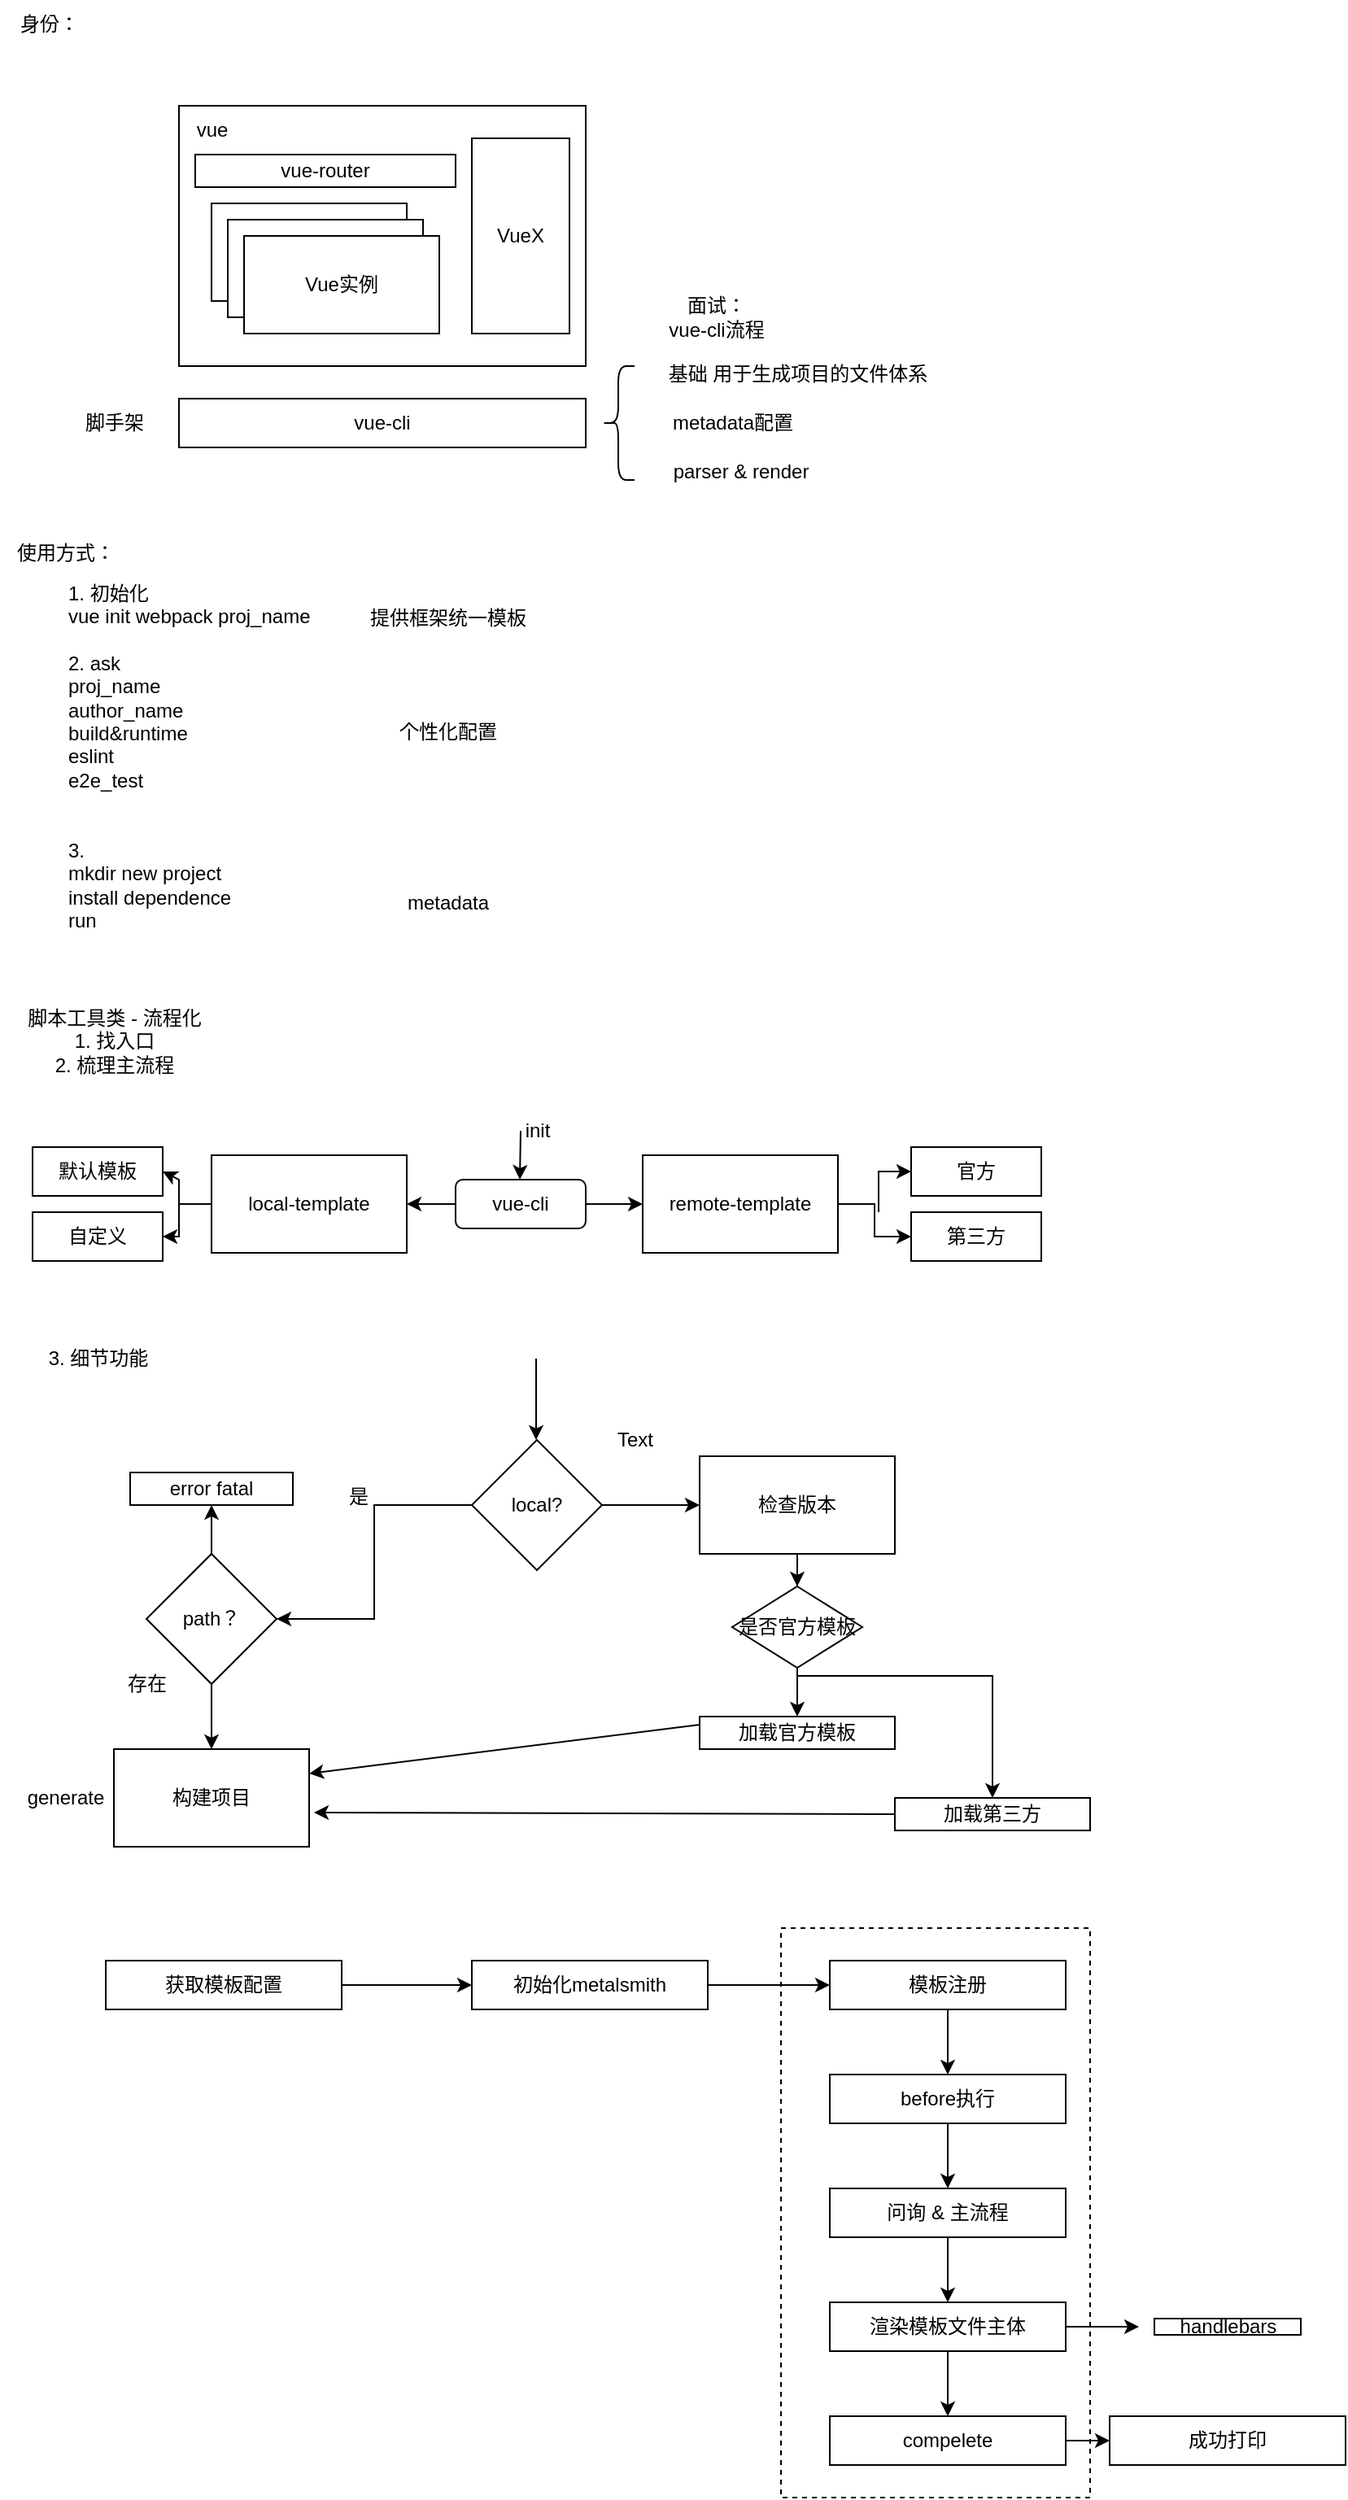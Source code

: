 <mxfile version="20.0.4" type="device"><diagram id="SFxD53daJDoNY7i8rfWF" name="Page-1"><mxGraphModel dx="1104" dy="738" grid="1" gridSize="10" guides="1" tooltips="1" connect="1" arrows="1" fold="1" page="1" pageScale="1" pageWidth="827" pageHeight="1169" math="0" shadow="0"><root><mxCell id="0"/><mxCell id="1" parent="0"/><mxCell id="R0KZk1_ifvLa4IraHcfp-81" value="" style="rounded=0;whiteSpace=wrap;html=1;dashed=1;" vertex="1" parent="1"><mxGeometry x="480" y="1190" width="190" height="350" as="geometry"/></mxCell><mxCell id="R0KZk1_ifvLa4IraHcfp-1" value="" style="rounded=0;whiteSpace=wrap;html=1;" vertex="1" parent="1"><mxGeometry x="110" y="70" width="250" height="160" as="geometry"/></mxCell><mxCell id="R0KZk1_ifvLa4IraHcfp-3" value="vue" style="text;html=1;align=center;verticalAlign=middle;resizable=0;points=[];autosize=1;strokeColor=none;fillColor=none;" vertex="1" parent="1"><mxGeometry x="110" y="70" width="40" height="30" as="geometry"/></mxCell><mxCell id="R0KZk1_ifvLa4IraHcfp-4" value="Vue实例" style="rounded=0;whiteSpace=wrap;html=1;" vertex="1" parent="1"><mxGeometry x="130" y="130" width="120" height="60" as="geometry"/></mxCell><mxCell id="R0KZk1_ifvLa4IraHcfp-5" value="Vue实例" style="rounded=0;whiteSpace=wrap;html=1;" vertex="1" parent="1"><mxGeometry x="140" y="140" width="120" height="60" as="geometry"/></mxCell><mxCell id="R0KZk1_ifvLa4IraHcfp-6" value="Vue实例" style="rounded=0;whiteSpace=wrap;html=1;" vertex="1" parent="1"><mxGeometry x="150" y="150" width="120" height="60" as="geometry"/></mxCell><mxCell id="R0KZk1_ifvLa4IraHcfp-7" value="VueX" style="whiteSpace=wrap;html=1;" vertex="1" parent="1"><mxGeometry x="290" y="90" width="60" height="120" as="geometry"/></mxCell><mxCell id="R0KZk1_ifvLa4IraHcfp-8" value="vue-router" style="whiteSpace=wrap;html=1;" vertex="1" parent="1"><mxGeometry x="120" y="100" width="160" height="20" as="geometry"/></mxCell><mxCell id="R0KZk1_ifvLa4IraHcfp-10" value="vue-cli" style="whiteSpace=wrap;html=1;" vertex="1" parent="1"><mxGeometry x="110" y="250" width="250" height="30" as="geometry"/></mxCell><mxCell id="R0KZk1_ifvLa4IraHcfp-11" value="脚手架" style="text;html=1;align=center;verticalAlign=middle;resizable=0;points=[];autosize=1;strokeColor=none;fillColor=none;" vertex="1" parent="1"><mxGeometry x="40" y="250" width="60" height="30" as="geometry"/></mxCell><mxCell id="R0KZk1_ifvLa4IraHcfp-12" value="" style="shape=curlyBracket;whiteSpace=wrap;html=1;rounded=1;" vertex="1" parent="1"><mxGeometry x="370" y="230" width="20" height="70" as="geometry"/></mxCell><mxCell id="R0KZk1_ifvLa4IraHcfp-13" value="基础 用于生成项目的文件体系" style="text;html=1;align=center;verticalAlign=middle;resizable=0;points=[];autosize=1;strokeColor=none;fillColor=none;" vertex="1" parent="1"><mxGeometry x="400" y="220" width="180" height="30" as="geometry"/></mxCell><mxCell id="R0KZk1_ifvLa4IraHcfp-14" value="metadata配置" style="text;html=1;align=center;verticalAlign=middle;resizable=0;points=[];autosize=1;strokeColor=none;fillColor=none;" vertex="1" parent="1"><mxGeometry x="400" y="250" width="100" height="30" as="geometry"/></mxCell><mxCell id="R0KZk1_ifvLa4IraHcfp-15" value="parser &amp;amp; render" style="text;html=1;align=center;verticalAlign=middle;resizable=0;points=[];autosize=1;strokeColor=none;fillColor=none;" vertex="1" parent="1"><mxGeometry x="400" y="280" width="110" height="30" as="geometry"/></mxCell><mxCell id="R0KZk1_ifvLa4IraHcfp-16" value="面试：&lt;br&gt;vue-cli流程" style="text;html=1;align=center;verticalAlign=middle;resizable=0;points=[];autosize=1;strokeColor=none;fillColor=none;" vertex="1" parent="1"><mxGeometry x="400" y="180" width="80" height="40" as="geometry"/></mxCell><mxCell id="R0KZk1_ifvLa4IraHcfp-17" value="身份：" style="text;html=1;align=center;verticalAlign=middle;resizable=0;points=[];autosize=1;strokeColor=none;fillColor=none;" vertex="1" parent="1"><mxGeometry y="5" width="60" height="30" as="geometry"/></mxCell><mxCell id="R0KZk1_ifvLa4IraHcfp-18" value="使用方式：" style="text;html=1;align=center;verticalAlign=middle;resizable=0;points=[];autosize=1;strokeColor=none;fillColor=none;" vertex="1" parent="1"><mxGeometry y="330" width="80" height="30" as="geometry"/></mxCell><mxCell id="R0KZk1_ifvLa4IraHcfp-19" value="1. 初始化&lt;br&gt;vue init webpack proj_name&lt;br&gt;&lt;br&gt;2. ask&lt;br&gt;proj_name&lt;br&gt;author_name&lt;br&gt;build&amp;amp;runtime&lt;br&gt;eslint&lt;br&gt;e2e_test&lt;br&gt;&lt;br&gt;&lt;br&gt;3. &lt;br&gt;mkdir new project&lt;br&gt;install dependence&lt;br&gt;run" style="text;html=1;align=left;verticalAlign=middle;resizable=0;points=[];autosize=1;strokeColor=none;fillColor=none;" vertex="1" parent="1"><mxGeometry x="40" y="355" width="170" height="230" as="geometry"/></mxCell><mxCell id="R0KZk1_ifvLa4IraHcfp-21" value="提供框架统一模板" style="text;html=1;align=center;verticalAlign=middle;resizable=0;points=[];autosize=1;strokeColor=none;fillColor=none;" vertex="1" parent="1"><mxGeometry x="215" y="370" width="120" height="30" as="geometry"/></mxCell><mxCell id="R0KZk1_ifvLa4IraHcfp-22" value="个性化配置" style="text;html=1;align=center;verticalAlign=middle;resizable=0;points=[];autosize=1;strokeColor=none;fillColor=none;" vertex="1" parent="1"><mxGeometry x="235" y="440" width="80" height="30" as="geometry"/></mxCell><mxCell id="R0KZk1_ifvLa4IraHcfp-23" value="metadata" style="text;html=1;align=center;verticalAlign=middle;resizable=0;points=[];autosize=1;strokeColor=none;fillColor=none;" vertex="1" parent="1"><mxGeometry x="240" y="545" width="70" height="30" as="geometry"/></mxCell><mxCell id="R0KZk1_ifvLa4IraHcfp-24" value="脚本工具类 - 流程化&lt;br&gt;1. 找入口&lt;br&gt;2. 梳理主流程" style="text;html=1;align=center;verticalAlign=middle;resizable=0;points=[];autosize=1;strokeColor=none;fillColor=none;" vertex="1" parent="1"><mxGeometry x="5" y="615" width="130" height="60" as="geometry"/></mxCell><mxCell id="R0KZk1_ifvLa4IraHcfp-30" value="" style="edgeStyle=orthogonalEdgeStyle;rounded=0;orthogonalLoop=1;jettySize=auto;html=1;" edge="1" parent="1" source="R0KZk1_ifvLa4IraHcfp-25" target="R0KZk1_ifvLa4IraHcfp-29"><mxGeometry relative="1" as="geometry"/></mxCell><mxCell id="R0KZk1_ifvLa4IraHcfp-32" value="" style="edgeStyle=orthogonalEdgeStyle;rounded=0;orthogonalLoop=1;jettySize=auto;html=1;" edge="1" parent="1" source="R0KZk1_ifvLa4IraHcfp-25" target="R0KZk1_ifvLa4IraHcfp-31"><mxGeometry relative="1" as="geometry"/></mxCell><mxCell id="R0KZk1_ifvLa4IraHcfp-25" value="vue-cli" style="rounded=1;whiteSpace=wrap;html=1;" vertex="1" parent="1"><mxGeometry x="280" y="730" width="80" height="30" as="geometry"/></mxCell><mxCell id="R0KZk1_ifvLa4IraHcfp-26" value="" style="endArrow=classic;html=1;rounded=0;" edge="1" parent="1"><mxGeometry width="50" height="50" relative="1" as="geometry"><mxPoint x="320" y="700" as="sourcePoint"/><mxPoint x="319.5" y="730" as="targetPoint"/></mxGeometry></mxCell><mxCell id="R0KZk1_ifvLa4IraHcfp-36" value="" style="edgeStyle=orthogonalEdgeStyle;rounded=0;orthogonalLoop=1;jettySize=auto;html=1;" edge="1" parent="1" source="R0KZk1_ifvLa4IraHcfp-29" target="R0KZk1_ifvLa4IraHcfp-35"><mxGeometry relative="1" as="geometry"/></mxCell><mxCell id="R0KZk1_ifvLa4IraHcfp-29" value="local-template" style="rounded=0;whiteSpace=wrap;html=1;" vertex="1" parent="1"><mxGeometry x="130" y="715" width="120" height="60" as="geometry"/></mxCell><mxCell id="R0KZk1_ifvLa4IraHcfp-41" value="" style="edgeStyle=orthogonalEdgeStyle;rounded=0;orthogonalLoop=1;jettySize=auto;html=1;" edge="1" parent="1" source="R0KZk1_ifvLa4IraHcfp-31" target="R0KZk1_ifvLa4IraHcfp-39"><mxGeometry relative="1" as="geometry"/></mxCell><mxCell id="R0KZk1_ifvLa4IraHcfp-31" value="remote-template" style="rounded=0;whiteSpace=wrap;html=1;" vertex="1" parent="1"><mxGeometry x="395" y="715" width="120" height="60" as="geometry"/></mxCell><mxCell id="R0KZk1_ifvLa4IraHcfp-33" value="init" style="text;html=1;align=center;verticalAlign=middle;resizable=0;points=[];autosize=1;strokeColor=none;fillColor=none;" vertex="1" parent="1"><mxGeometry x="310" y="685" width="40" height="30" as="geometry"/></mxCell><mxCell id="R0KZk1_ifvLa4IraHcfp-34" value="默认模板" style="rounded=0;whiteSpace=wrap;html=1;" vertex="1" parent="1"><mxGeometry x="20" y="710" width="80" height="30" as="geometry"/></mxCell><mxCell id="R0KZk1_ifvLa4IraHcfp-35" value="自定义" style="rounded=0;whiteSpace=wrap;html=1;" vertex="1" parent="1"><mxGeometry x="20" y="750" width="80" height="30" as="geometry"/></mxCell><mxCell id="R0KZk1_ifvLa4IraHcfp-37" value="" style="endArrow=classic;html=1;rounded=0;entryX=1;entryY=0.5;entryDx=0;entryDy=0;" edge="1" parent="1" target="R0KZk1_ifvLa4IraHcfp-34"><mxGeometry width="50" height="50" relative="1" as="geometry"><mxPoint x="110" y="750" as="sourcePoint"/><mxPoint x="300" y="770" as="targetPoint"/><Array as="points"><mxPoint x="110" y="730"/></Array></mxGeometry></mxCell><mxCell id="R0KZk1_ifvLa4IraHcfp-38" value="官方" style="rounded=0;whiteSpace=wrap;html=1;" vertex="1" parent="1"><mxGeometry x="560" y="710" width="80" height="30" as="geometry"/></mxCell><mxCell id="R0KZk1_ifvLa4IraHcfp-39" value="第三方" style="rounded=0;whiteSpace=wrap;html=1;" vertex="1" parent="1"><mxGeometry x="560" y="750" width="80" height="30" as="geometry"/></mxCell><mxCell id="R0KZk1_ifvLa4IraHcfp-40" value="" style="endArrow=classic;html=1;rounded=0;entryX=0;entryY=0.5;entryDx=0;entryDy=0;" edge="1" parent="1" target="R0KZk1_ifvLa4IraHcfp-38"><mxGeometry width="50" height="50" relative="1" as="geometry"><mxPoint x="540" y="750" as="sourcePoint"/><mxPoint x="490" y="770" as="targetPoint"/><Array as="points"><mxPoint x="540" y="725"/></Array></mxGeometry></mxCell><mxCell id="R0KZk1_ifvLa4IraHcfp-42" value="3. 细节功能" style="text;html=1;align=center;verticalAlign=middle;resizable=0;points=[];autosize=1;strokeColor=none;fillColor=none;" vertex="1" parent="1"><mxGeometry x="20" y="825" width="80" height="30" as="geometry"/></mxCell><mxCell id="R0KZk1_ifvLa4IraHcfp-46" value="" style="edgeStyle=orthogonalEdgeStyle;rounded=0;orthogonalLoop=1;jettySize=auto;html=1;" edge="1" parent="1" source="R0KZk1_ifvLa4IraHcfp-43" target="R0KZk1_ifvLa4IraHcfp-45"><mxGeometry relative="1" as="geometry"/></mxCell><mxCell id="R0KZk1_ifvLa4IraHcfp-50" value="" style="edgeStyle=orthogonalEdgeStyle;rounded=0;orthogonalLoop=1;jettySize=auto;html=1;" edge="1" parent="1" source="R0KZk1_ifvLa4IraHcfp-43" target="R0KZk1_ifvLa4IraHcfp-49"><mxGeometry relative="1" as="geometry"/></mxCell><mxCell id="R0KZk1_ifvLa4IraHcfp-43" value="local?" style="rhombus;whiteSpace=wrap;html=1;" vertex="1" parent="1"><mxGeometry x="290" y="890" width="80" height="80" as="geometry"/></mxCell><mxCell id="R0KZk1_ifvLa4IraHcfp-44" value="" style="endArrow=classic;html=1;rounded=0;" edge="1" parent="1"><mxGeometry width="50" height="50" relative="1" as="geometry"><mxPoint x="329.5" y="840" as="sourcePoint"/><mxPoint x="329.5" y="890" as="targetPoint"/></mxGeometry></mxCell><mxCell id="R0KZk1_ifvLa4IraHcfp-52" value="" style="edgeStyle=orthogonalEdgeStyle;rounded=0;orthogonalLoop=1;jettySize=auto;html=1;" edge="1" parent="1" source="R0KZk1_ifvLa4IraHcfp-45" target="R0KZk1_ifvLa4IraHcfp-51"><mxGeometry relative="1" as="geometry"/></mxCell><mxCell id="R0KZk1_ifvLa4IraHcfp-54" value="" style="edgeStyle=orthogonalEdgeStyle;rounded=0;orthogonalLoop=1;jettySize=auto;html=1;" edge="1" parent="1" source="R0KZk1_ifvLa4IraHcfp-45" target="R0KZk1_ifvLa4IraHcfp-53"><mxGeometry relative="1" as="geometry"/></mxCell><mxCell id="R0KZk1_ifvLa4IraHcfp-45" value="path？" style="rhombus;whiteSpace=wrap;html=1;" vertex="1" parent="1"><mxGeometry x="90" y="960" width="80" height="80" as="geometry"/></mxCell><mxCell id="R0KZk1_ifvLa4IraHcfp-47" value="是" style="text;html=1;align=center;verticalAlign=middle;resizable=0;points=[];autosize=1;strokeColor=none;fillColor=none;" vertex="1" parent="1"><mxGeometry x="200" y="910" width="40" height="30" as="geometry"/></mxCell><mxCell id="R0KZk1_ifvLa4IraHcfp-57" value="" style="edgeStyle=orthogonalEdgeStyle;rounded=0;orthogonalLoop=1;jettySize=auto;html=1;" edge="1" parent="1" source="R0KZk1_ifvLa4IraHcfp-49" target="R0KZk1_ifvLa4IraHcfp-56"><mxGeometry relative="1" as="geometry"/></mxCell><mxCell id="R0KZk1_ifvLa4IraHcfp-61" value="" style="edgeStyle=orthogonalEdgeStyle;rounded=0;orthogonalLoop=1;jettySize=auto;html=1;" edge="1" parent="1" source="R0KZk1_ifvLa4IraHcfp-49" target="R0KZk1_ifvLa4IraHcfp-60"><mxGeometry relative="1" as="geometry"/></mxCell><mxCell id="R0KZk1_ifvLa4IraHcfp-49" value="检查版本" style="whiteSpace=wrap;html=1;" vertex="1" parent="1"><mxGeometry x="430" y="900" width="120" height="60" as="geometry"/></mxCell><mxCell id="R0KZk1_ifvLa4IraHcfp-51" value="error fatal" style="whiteSpace=wrap;html=1;" vertex="1" parent="1"><mxGeometry x="80" y="910" width="100" height="20" as="geometry"/></mxCell><mxCell id="R0KZk1_ifvLa4IraHcfp-53" value="构建项目" style="whiteSpace=wrap;html=1;" vertex="1" parent="1"><mxGeometry x="70" y="1080" width="120" height="60" as="geometry"/></mxCell><mxCell id="R0KZk1_ifvLa4IraHcfp-55" value="存在" style="text;html=1;align=center;verticalAlign=middle;resizable=0;points=[];autosize=1;strokeColor=none;fillColor=none;" vertex="1" parent="1"><mxGeometry x="65" y="1025" width="50" height="30" as="geometry"/></mxCell><mxCell id="R0KZk1_ifvLa4IraHcfp-59" value="" style="edgeStyle=orthogonalEdgeStyle;rounded=0;orthogonalLoop=1;jettySize=auto;html=1;" edge="1" parent="1" source="R0KZk1_ifvLa4IraHcfp-56" target="R0KZk1_ifvLa4IraHcfp-58"><mxGeometry relative="1" as="geometry"/></mxCell><mxCell id="R0KZk1_ifvLa4IraHcfp-56" value="是否官方模板" style="rhombus;whiteSpace=wrap;html=1;" vertex="1" parent="1"><mxGeometry x="450" y="980" width="80" height="50" as="geometry"/></mxCell><mxCell id="R0KZk1_ifvLa4IraHcfp-58" value="加载官方模板" style="whiteSpace=wrap;html=1;" vertex="1" parent="1"><mxGeometry x="430" y="1060" width="120" height="20" as="geometry"/></mxCell><mxCell id="R0KZk1_ifvLa4IraHcfp-60" value="加载第三方" style="whiteSpace=wrap;html=1;" vertex="1" parent="1"><mxGeometry x="550" y="1110" width="120" height="20" as="geometry"/></mxCell><mxCell id="R0KZk1_ifvLa4IraHcfp-62" value="" style="endArrow=classic;html=1;rounded=0;exitX=0;exitY=0.25;exitDx=0;exitDy=0;entryX=1;entryY=0.25;entryDx=0;entryDy=0;fontStyle=1" edge="1" parent="1" source="R0KZk1_ifvLa4IraHcfp-58" target="R0KZk1_ifvLa4IraHcfp-53"><mxGeometry width="50" height="50" relative="1" as="geometry"><mxPoint x="380" y="1020" as="sourcePoint"/><mxPoint x="430" y="970" as="targetPoint"/></mxGeometry></mxCell><mxCell id="R0KZk1_ifvLa4IraHcfp-63" value="" style="endArrow=classic;html=1;rounded=0;exitX=0;exitY=0.5;exitDx=0;exitDy=0;entryX=1.025;entryY=0.65;entryDx=0;entryDy=0;entryPerimeter=0;" edge="1" parent="1" source="R0KZk1_ifvLa4IraHcfp-60" target="R0KZk1_ifvLa4IraHcfp-53"><mxGeometry width="50" height="50" relative="1" as="geometry"><mxPoint x="440" y="1075" as="sourcePoint"/><mxPoint x="200" y="1105" as="targetPoint"/></mxGeometry></mxCell><mxCell id="R0KZk1_ifvLa4IraHcfp-64" value="generate" style="text;html=1;align=center;verticalAlign=middle;resizable=0;points=[];autosize=1;strokeColor=none;fillColor=none;" vertex="1" parent="1"><mxGeometry x="5" y="1095" width="70" height="30" as="geometry"/></mxCell><mxCell id="R0KZk1_ifvLa4IraHcfp-68" value="" style="edgeStyle=orthogonalEdgeStyle;rounded=0;orthogonalLoop=1;jettySize=auto;html=1;" edge="1" parent="1" source="R0KZk1_ifvLa4IraHcfp-66" target="R0KZk1_ifvLa4IraHcfp-67"><mxGeometry relative="1" as="geometry"/></mxCell><mxCell id="R0KZk1_ifvLa4IraHcfp-66" value="获取模板配置" style="rounded=0;whiteSpace=wrap;html=1;" vertex="1" parent="1"><mxGeometry x="65" y="1210" width="145" height="30" as="geometry"/></mxCell><mxCell id="R0KZk1_ifvLa4IraHcfp-70" value="" style="edgeStyle=orthogonalEdgeStyle;rounded=0;orthogonalLoop=1;jettySize=auto;html=1;" edge="1" parent="1" source="R0KZk1_ifvLa4IraHcfp-67" target="R0KZk1_ifvLa4IraHcfp-69"><mxGeometry relative="1" as="geometry"/></mxCell><mxCell id="R0KZk1_ifvLa4IraHcfp-67" value="初始化metalsmith" style="rounded=0;whiteSpace=wrap;html=1;" vertex="1" parent="1"><mxGeometry x="290" y="1210" width="145" height="30" as="geometry"/></mxCell><mxCell id="R0KZk1_ifvLa4IraHcfp-72" value="" style="edgeStyle=orthogonalEdgeStyle;rounded=0;orthogonalLoop=1;jettySize=auto;html=1;" edge="1" parent="1" source="R0KZk1_ifvLa4IraHcfp-69" target="R0KZk1_ifvLa4IraHcfp-71"><mxGeometry relative="1" as="geometry"/></mxCell><mxCell id="R0KZk1_ifvLa4IraHcfp-69" value="模板注册" style="rounded=0;whiteSpace=wrap;html=1;" vertex="1" parent="1"><mxGeometry x="510" y="1210" width="145" height="30" as="geometry"/></mxCell><mxCell id="R0KZk1_ifvLa4IraHcfp-74" value="" style="edgeStyle=orthogonalEdgeStyle;rounded=0;orthogonalLoop=1;jettySize=auto;html=1;" edge="1" parent="1" source="R0KZk1_ifvLa4IraHcfp-71" target="R0KZk1_ifvLa4IraHcfp-73"><mxGeometry relative="1" as="geometry"/></mxCell><mxCell id="R0KZk1_ifvLa4IraHcfp-71" value="before执行" style="rounded=0;whiteSpace=wrap;html=1;" vertex="1" parent="1"><mxGeometry x="510" y="1280" width="145" height="30" as="geometry"/></mxCell><mxCell id="R0KZk1_ifvLa4IraHcfp-76" value="" style="edgeStyle=orthogonalEdgeStyle;rounded=0;orthogonalLoop=1;jettySize=auto;html=1;" edge="1" parent="1" source="R0KZk1_ifvLa4IraHcfp-73" target="R0KZk1_ifvLa4IraHcfp-75"><mxGeometry relative="1" as="geometry"/></mxCell><mxCell id="R0KZk1_ifvLa4IraHcfp-73" value="问询 &amp;amp; 主流程" style="rounded=0;whiteSpace=wrap;html=1;" vertex="1" parent="1"><mxGeometry x="510" y="1350" width="145" height="30" as="geometry"/></mxCell><mxCell id="R0KZk1_ifvLa4IraHcfp-78" value="" style="edgeStyle=orthogonalEdgeStyle;rounded=0;orthogonalLoop=1;jettySize=auto;html=1;" edge="1" parent="1" source="R0KZk1_ifvLa4IraHcfp-75" target="R0KZk1_ifvLa4IraHcfp-77"><mxGeometry relative="1" as="geometry"/></mxCell><mxCell id="R0KZk1_ifvLa4IraHcfp-75" value="渲染模板文件主体" style="rounded=0;whiteSpace=wrap;html=1;" vertex="1" parent="1"><mxGeometry x="510" y="1420" width="145" height="30" as="geometry"/></mxCell><mxCell id="R0KZk1_ifvLa4IraHcfp-80" value="" style="edgeStyle=orthogonalEdgeStyle;rounded=0;orthogonalLoop=1;jettySize=auto;html=1;" edge="1" parent="1" source="R0KZk1_ifvLa4IraHcfp-77" target="R0KZk1_ifvLa4IraHcfp-79"><mxGeometry relative="1" as="geometry"/></mxCell><mxCell id="R0KZk1_ifvLa4IraHcfp-77" value="compelete" style="rounded=0;whiteSpace=wrap;html=1;" vertex="1" parent="1"><mxGeometry x="510" y="1490" width="145" height="30" as="geometry"/></mxCell><mxCell id="R0KZk1_ifvLa4IraHcfp-79" value="成功打印" style="rounded=0;whiteSpace=wrap;html=1;" vertex="1" parent="1"><mxGeometry x="682" y="1490" width="145" height="30" as="geometry"/></mxCell><mxCell id="R0KZk1_ifvLa4IraHcfp-82" value="" style="endArrow=classic;html=1;rounded=0;exitX=1;exitY=0.5;exitDx=0;exitDy=0;" edge="1" parent="1" source="R0KZk1_ifvLa4IraHcfp-75"><mxGeometry width="50" height="50" relative="1" as="geometry"><mxPoint x="540" y="1370" as="sourcePoint"/><mxPoint x="700" y="1435" as="targetPoint"/></mxGeometry></mxCell><mxCell id="R0KZk1_ifvLa4IraHcfp-83" value="handlebars" style="rounded=0;whiteSpace=wrap;html=1;" vertex="1" parent="1"><mxGeometry x="709.5" y="1430" width="90" height="10" as="geometry"/></mxCell><mxCell id="R0KZk1_ifvLa4IraHcfp-85" value="Text" style="text;html=1;align=center;verticalAlign=middle;resizable=0;points=[];autosize=1;strokeColor=none;fillColor=none;" vertex="1" parent="1"><mxGeometry x="370" y="880" width="40" height="20" as="geometry"/></mxCell></root></mxGraphModel></diagram></mxfile>